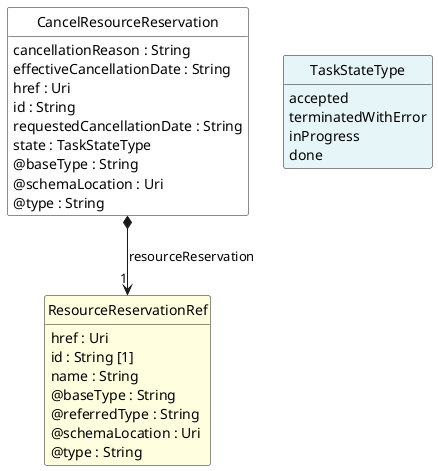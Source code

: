 @startuml
hide circle
hide methods
hide stereotype
show <<Enumeration>> stereotype
skinparam class {
   BackgroundColor<<Enumeration>> #E6F5F7
   BackgroundColor<<Ref>> #FFFFE0
   BackgroundColor<<Pivot>> #FFFFFFF
   BackgroundColor<<SimpleType>> #E2F0DA
   BackgroundColor #FCF2E3
}

class CancelResourceReservation <<Pivot>> {
    cancellationReason : String
    effectiveCancellationDate : String
    href : Uri
    id : String
    requestedCancellationDate : String
    state : TaskStateType
    @baseType : String
    @schemaLocation : Uri
    @type : String
}

class ResourceReservationRef  <<Ref>> {
    href : Uri
    id : String [1]
    name : String
    @baseType : String
    @referredType : String
    @schemaLocation : Uri
    @type : String
}

class TaskStateType <<Enumeration>> {
    accepted
    terminatedWithError
    inProgress
    done
}

CancelResourceReservation -right[hidden]-> TaskStateType

CancelResourceReservation *-->  "1" ResourceReservationRef : resourceReservation

@enduml